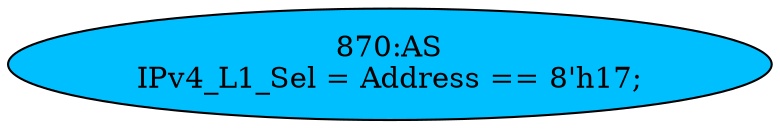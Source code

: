 strict digraph "" {
	node [label="\N"];
	"870:AS"	 [ast="<pyverilog.vparser.ast.Assign object at 0x7fbdee0c8dd0>",
		def_var="['IPv4_L1_Sel']",
		fillcolor=deepskyblue,
		label="870:AS
IPv4_L1_Sel = Address == 8'h17;",
		statements="[]",
		style=filled,
		typ=Assign,
		use_var="['Address']"];
}
